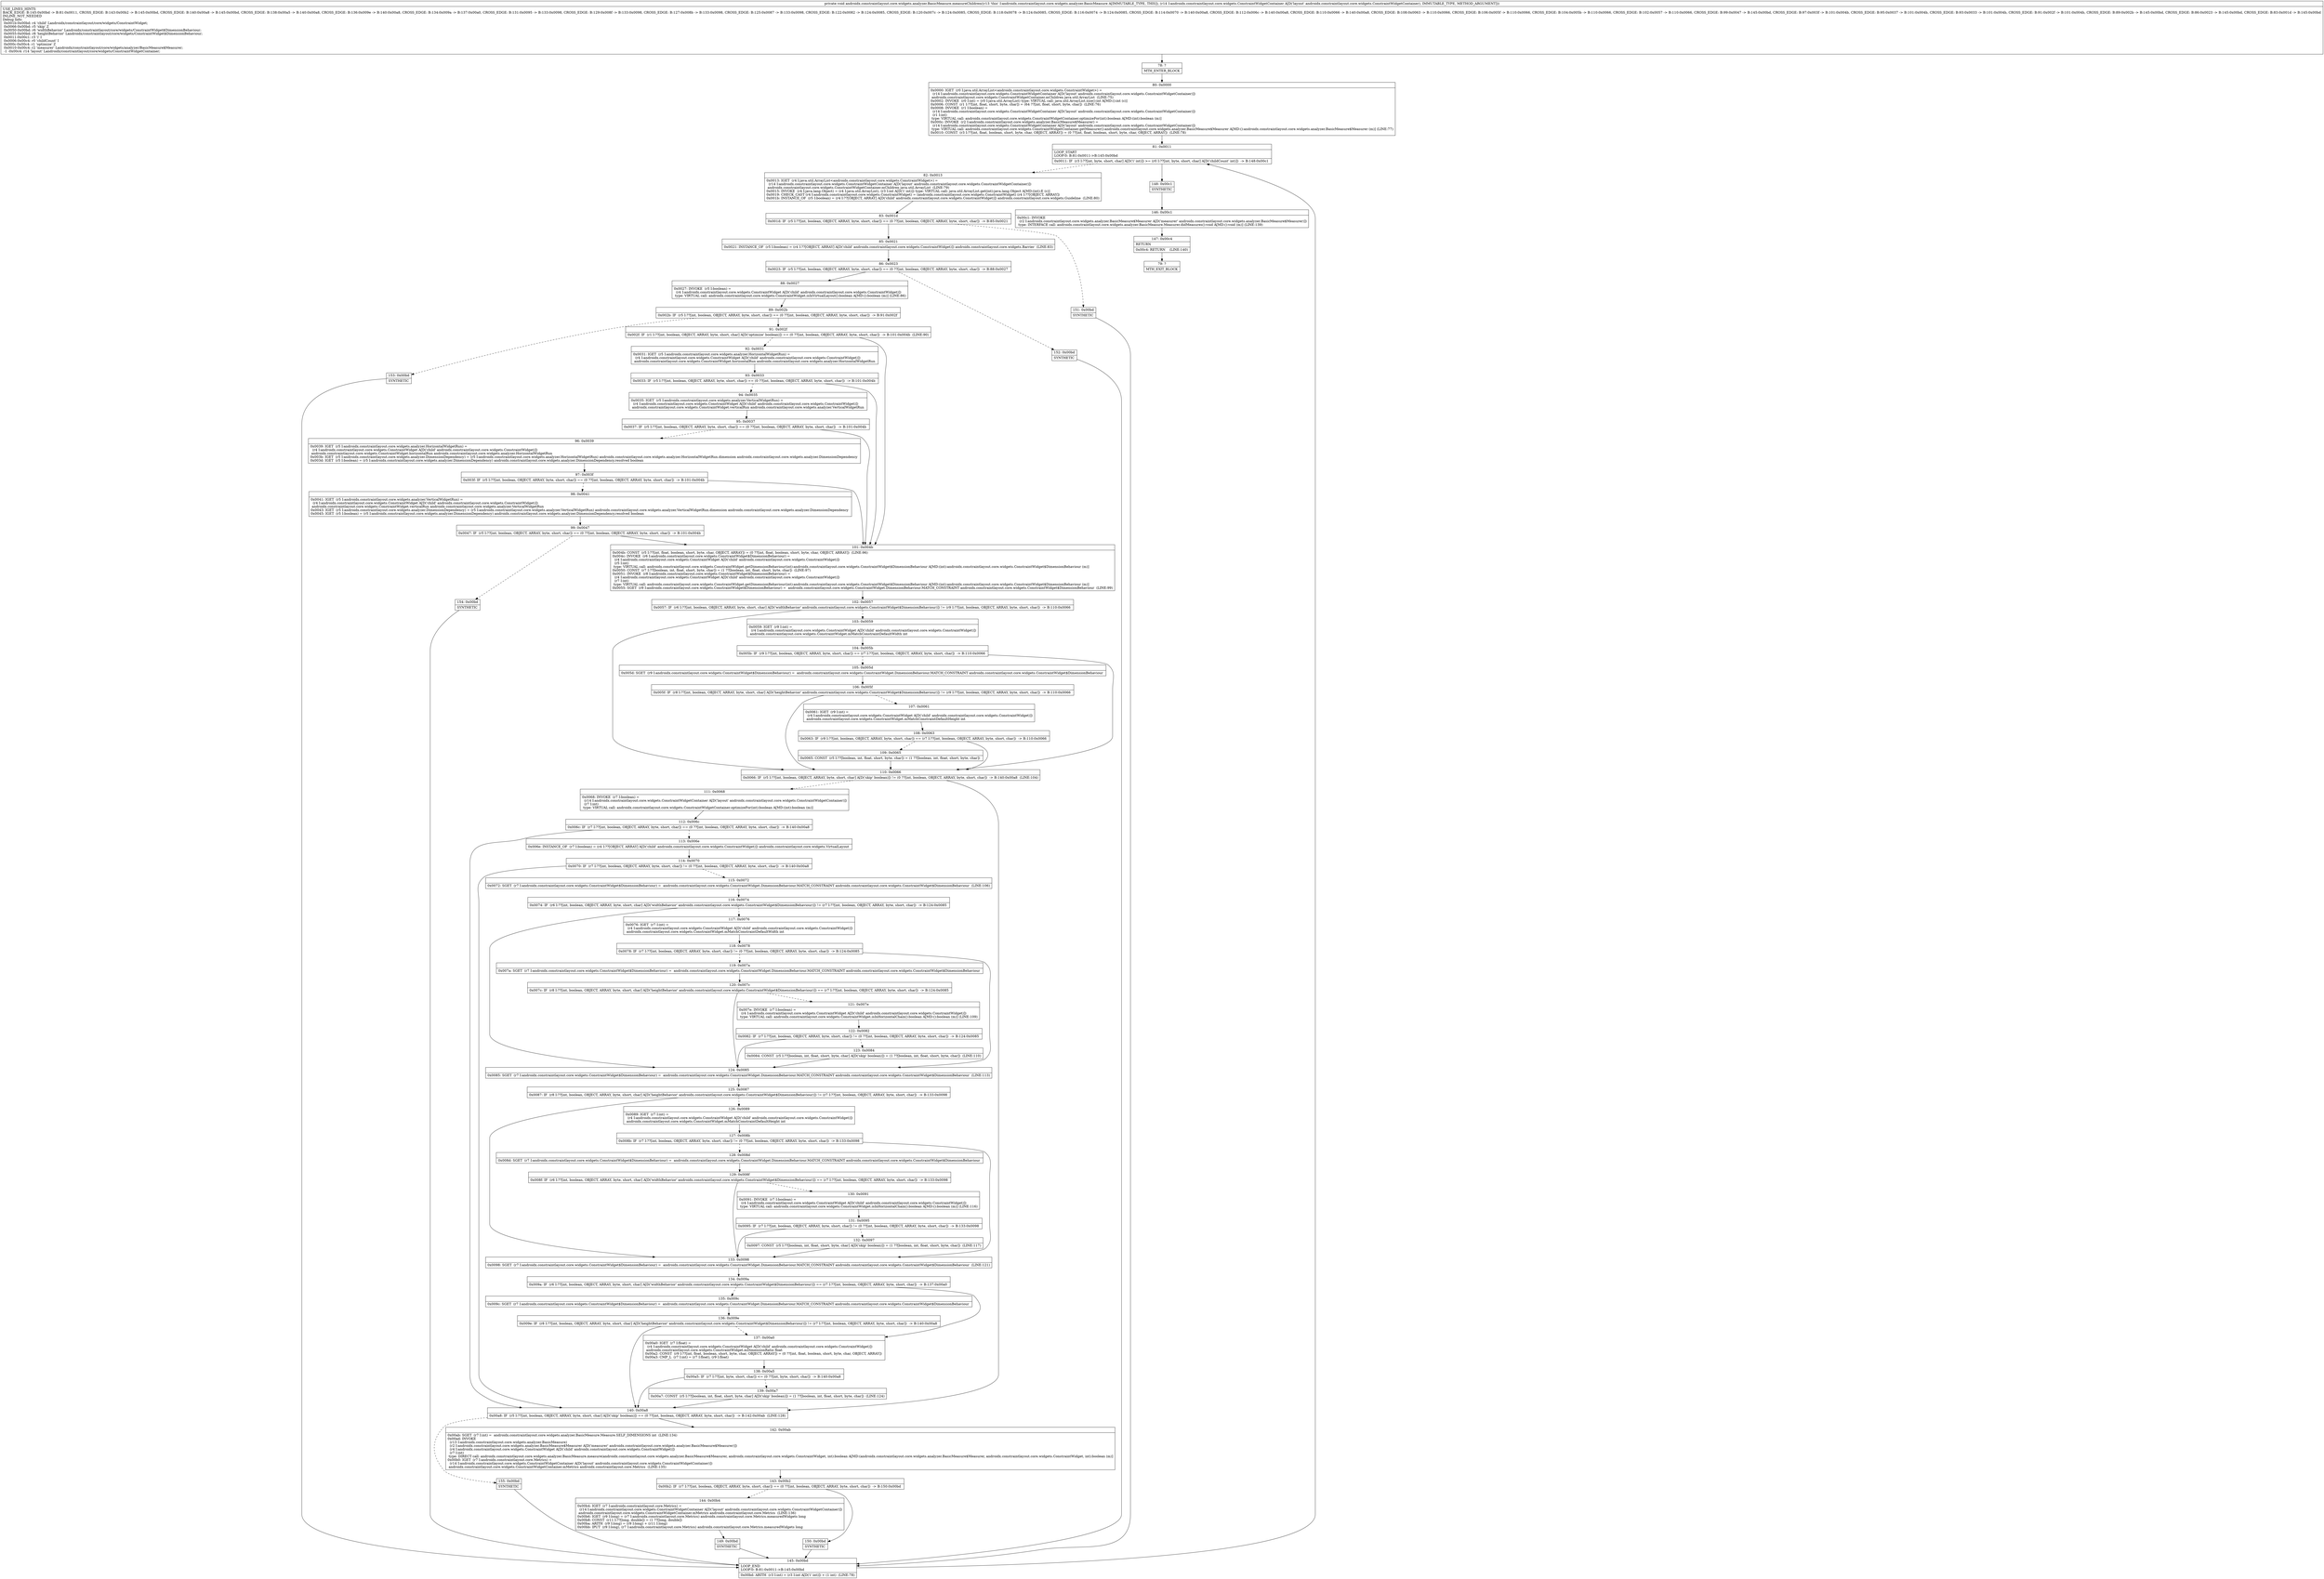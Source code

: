 digraph "CFG forandroidx.constraintlayout.core.widgets.analyzer.BasicMeasure.measureChildren(Landroidx\/constraintlayout\/core\/widgets\/ConstraintWidgetContainer;)V" {
Node_78 [shape=record,label="{78\:\ ?|MTH_ENTER_BLOCK\l}"];
Node_80 [shape=record,label="{80\:\ 0x0000|0x0000: IGET  (r0 I:java.util.ArrayList\<androidx.constraintlayout.core.widgets.ConstraintWidget\>) = \l  (r14 I:androidx.constraintlayout.core.widgets.ConstraintWidgetContainer A[D('layout' androidx.constraintlayout.core.widgets.ConstraintWidgetContainer)])\l androidx.constraintlayout.core.widgets.ConstraintWidgetContainer.mChildren java.util.ArrayList  (LINE:75)\l0x0002: INVOKE  (r0 I:int) = (r0 I:java.util.ArrayList) type: VIRTUAL call: java.util.ArrayList.size():int A[MD:():int (c)]\l0x0006: CONST  (r1 I:??[int, float, short, byte, char]) = (64 ??[int, float, short, byte, char])  (LINE:76)\l0x0008: INVOKE  (r1 I:boolean) = \l  (r14 I:androidx.constraintlayout.core.widgets.ConstraintWidgetContainer A[D('layout' androidx.constraintlayout.core.widgets.ConstraintWidgetContainer)])\l  (r1 I:int)\l type: VIRTUAL call: androidx.constraintlayout.core.widgets.ConstraintWidgetContainer.optimizeFor(int):boolean A[MD:(int):boolean (m)]\l0x000c: INVOKE  (r2 I:androidx.constraintlayout.core.widgets.analyzer.BasicMeasure$Measurer) = \l  (r14 I:androidx.constraintlayout.core.widgets.ConstraintWidgetContainer A[D('layout' androidx.constraintlayout.core.widgets.ConstraintWidgetContainer)])\l type: VIRTUAL call: androidx.constraintlayout.core.widgets.ConstraintWidgetContainer.getMeasurer():androidx.constraintlayout.core.widgets.analyzer.BasicMeasure$Measurer A[MD:():androidx.constraintlayout.core.widgets.analyzer.BasicMeasure$Measurer (m)] (LINE:77)\l0x0010: CONST  (r3 I:??[int, float, boolean, short, byte, char, OBJECT, ARRAY]) = (0 ??[int, float, boolean, short, byte, char, OBJECT, ARRAY])  (LINE:78)\l}"];
Node_81 [shape=record,label="{81\:\ 0x0011|LOOP_START\lLOOP:0: B:81:0x0011\-\>B:145:0x00bd\l|0x0011: IF  (r3 I:??[int, byte, short, char] A[D('i' int)]) \>= (r0 I:??[int, byte, short, char] A[D('childCount' int)])  \-\> B:148:0x00c1 \l}"];
Node_82 [shape=record,label="{82\:\ 0x0013|0x0013: IGET  (r4 I:java.util.ArrayList\<androidx.constraintlayout.core.widgets.ConstraintWidget\>) = \l  (r14 I:androidx.constraintlayout.core.widgets.ConstraintWidgetContainer A[D('layout' androidx.constraintlayout.core.widgets.ConstraintWidgetContainer)])\l androidx.constraintlayout.core.widgets.ConstraintWidgetContainer.mChildren java.util.ArrayList  (LINE:79)\l0x0015: INVOKE  (r4 I:java.lang.Object) = (r4 I:java.util.ArrayList), (r3 I:int A[D('i' int)]) type: VIRTUAL call: java.util.ArrayList.get(int):java.lang.Object A[MD:(int):E (c)]\l0x0019: CHECK_CAST (r4 I:androidx.constraintlayout.core.widgets.ConstraintWidget) = (androidx.constraintlayout.core.widgets.ConstraintWidget) (r4 I:??[OBJECT, ARRAY]) \l0x001b: INSTANCE_OF  (r5 I:boolean) = (r4 I:??[OBJECT, ARRAY] A[D('child' androidx.constraintlayout.core.widgets.ConstraintWidget)]) androidx.constraintlayout.core.widgets.Guideline  (LINE:80)\l}"];
Node_83 [shape=record,label="{83\:\ 0x001d|0x001d: IF  (r5 I:??[int, boolean, OBJECT, ARRAY, byte, short, char]) == (0 ??[int, boolean, OBJECT, ARRAY, byte, short, char])  \-\> B:85:0x0021 \l}"];
Node_85 [shape=record,label="{85\:\ 0x0021|0x0021: INSTANCE_OF  (r5 I:boolean) = (r4 I:??[OBJECT, ARRAY] A[D('child' androidx.constraintlayout.core.widgets.ConstraintWidget)]) androidx.constraintlayout.core.widgets.Barrier  (LINE:83)\l}"];
Node_86 [shape=record,label="{86\:\ 0x0023|0x0023: IF  (r5 I:??[int, boolean, OBJECT, ARRAY, byte, short, char]) == (0 ??[int, boolean, OBJECT, ARRAY, byte, short, char])  \-\> B:88:0x0027 \l}"];
Node_88 [shape=record,label="{88\:\ 0x0027|0x0027: INVOKE  (r5 I:boolean) = \l  (r4 I:androidx.constraintlayout.core.widgets.ConstraintWidget A[D('child' androidx.constraintlayout.core.widgets.ConstraintWidget)])\l type: VIRTUAL call: androidx.constraintlayout.core.widgets.ConstraintWidget.isInVirtualLayout():boolean A[MD:():boolean (m)] (LINE:86)\l}"];
Node_89 [shape=record,label="{89\:\ 0x002b|0x002b: IF  (r5 I:??[int, boolean, OBJECT, ARRAY, byte, short, char]) == (0 ??[int, boolean, OBJECT, ARRAY, byte, short, char])  \-\> B:91:0x002f \l}"];
Node_91 [shape=record,label="{91\:\ 0x002f|0x002f: IF  (r1 I:??[int, boolean, OBJECT, ARRAY, byte, short, char] A[D('optimize' boolean)]) == (0 ??[int, boolean, OBJECT, ARRAY, byte, short, char])  \-\> B:101:0x004b  (LINE:90)\l}"];
Node_92 [shape=record,label="{92\:\ 0x0031|0x0031: IGET  (r5 I:androidx.constraintlayout.core.widgets.analyzer.HorizontalWidgetRun) = \l  (r4 I:androidx.constraintlayout.core.widgets.ConstraintWidget A[D('child' androidx.constraintlayout.core.widgets.ConstraintWidget)])\l androidx.constraintlayout.core.widgets.ConstraintWidget.horizontalRun androidx.constraintlayout.core.widgets.analyzer.HorizontalWidgetRun \l}"];
Node_93 [shape=record,label="{93\:\ 0x0033|0x0033: IF  (r5 I:??[int, boolean, OBJECT, ARRAY, byte, short, char]) == (0 ??[int, boolean, OBJECT, ARRAY, byte, short, char])  \-\> B:101:0x004b \l}"];
Node_94 [shape=record,label="{94\:\ 0x0035|0x0035: IGET  (r5 I:androidx.constraintlayout.core.widgets.analyzer.VerticalWidgetRun) = \l  (r4 I:androidx.constraintlayout.core.widgets.ConstraintWidget A[D('child' androidx.constraintlayout.core.widgets.ConstraintWidget)])\l androidx.constraintlayout.core.widgets.ConstraintWidget.verticalRun androidx.constraintlayout.core.widgets.analyzer.VerticalWidgetRun \l}"];
Node_95 [shape=record,label="{95\:\ 0x0037|0x0037: IF  (r5 I:??[int, boolean, OBJECT, ARRAY, byte, short, char]) == (0 ??[int, boolean, OBJECT, ARRAY, byte, short, char])  \-\> B:101:0x004b \l}"];
Node_96 [shape=record,label="{96\:\ 0x0039|0x0039: IGET  (r5 I:androidx.constraintlayout.core.widgets.analyzer.HorizontalWidgetRun) = \l  (r4 I:androidx.constraintlayout.core.widgets.ConstraintWidget A[D('child' androidx.constraintlayout.core.widgets.ConstraintWidget)])\l androidx.constraintlayout.core.widgets.ConstraintWidget.horizontalRun androidx.constraintlayout.core.widgets.analyzer.HorizontalWidgetRun \l0x003b: IGET  (r5 I:androidx.constraintlayout.core.widgets.analyzer.DimensionDependency) = (r5 I:androidx.constraintlayout.core.widgets.analyzer.HorizontalWidgetRun) androidx.constraintlayout.core.widgets.analyzer.HorizontalWidgetRun.dimension androidx.constraintlayout.core.widgets.analyzer.DimensionDependency \l0x003d: IGET  (r5 I:boolean) = (r5 I:androidx.constraintlayout.core.widgets.analyzer.DimensionDependency) androidx.constraintlayout.core.widgets.analyzer.DimensionDependency.resolved boolean \l}"];
Node_97 [shape=record,label="{97\:\ 0x003f|0x003f: IF  (r5 I:??[int, boolean, OBJECT, ARRAY, byte, short, char]) == (0 ??[int, boolean, OBJECT, ARRAY, byte, short, char])  \-\> B:101:0x004b \l}"];
Node_98 [shape=record,label="{98\:\ 0x0041|0x0041: IGET  (r5 I:androidx.constraintlayout.core.widgets.analyzer.VerticalWidgetRun) = \l  (r4 I:androidx.constraintlayout.core.widgets.ConstraintWidget A[D('child' androidx.constraintlayout.core.widgets.ConstraintWidget)])\l androidx.constraintlayout.core.widgets.ConstraintWidget.verticalRun androidx.constraintlayout.core.widgets.analyzer.VerticalWidgetRun \l0x0043: IGET  (r5 I:androidx.constraintlayout.core.widgets.analyzer.DimensionDependency) = (r5 I:androidx.constraintlayout.core.widgets.analyzer.VerticalWidgetRun) androidx.constraintlayout.core.widgets.analyzer.VerticalWidgetRun.dimension androidx.constraintlayout.core.widgets.analyzer.DimensionDependency \l0x0045: IGET  (r5 I:boolean) = (r5 I:androidx.constraintlayout.core.widgets.analyzer.DimensionDependency) androidx.constraintlayout.core.widgets.analyzer.DimensionDependency.resolved boolean \l}"];
Node_99 [shape=record,label="{99\:\ 0x0047|0x0047: IF  (r5 I:??[int, boolean, OBJECT, ARRAY, byte, short, char]) == (0 ??[int, boolean, OBJECT, ARRAY, byte, short, char])  \-\> B:101:0x004b \l}"];
Node_154 [shape=record,label="{154\:\ 0x00bd|SYNTHETIC\l}"];
Node_145 [shape=record,label="{145\:\ 0x00bd|LOOP_END\lLOOP:0: B:81:0x0011\-\>B:145:0x00bd\l|0x00bd: ARITH  (r3 I:int) = (r3 I:int A[D('i' int)]) + (1 int)  (LINE:78)\l}"];
Node_101 [shape=record,label="{101\:\ 0x004b|0x004b: CONST  (r5 I:??[int, float, boolean, short, byte, char, OBJECT, ARRAY]) = (0 ??[int, float, boolean, short, byte, char, OBJECT, ARRAY])  (LINE:96)\l0x004c: INVOKE  (r6 I:androidx.constraintlayout.core.widgets.ConstraintWidget$DimensionBehaviour) = \l  (r4 I:androidx.constraintlayout.core.widgets.ConstraintWidget A[D('child' androidx.constraintlayout.core.widgets.ConstraintWidget)])\l  (r5 I:int)\l type: VIRTUAL call: androidx.constraintlayout.core.widgets.ConstraintWidget.getDimensionBehaviour(int):androidx.constraintlayout.core.widgets.ConstraintWidget$DimensionBehaviour A[MD:(int):androidx.constraintlayout.core.widgets.ConstraintWidget$DimensionBehaviour (m)]\l0x0050: CONST  (r7 I:??[boolean, int, float, short, byte, char]) = (1 ??[boolean, int, float, short, byte, char])  (LINE:97)\l0x0051: INVOKE  (r8 I:androidx.constraintlayout.core.widgets.ConstraintWidget$DimensionBehaviour) = \l  (r4 I:androidx.constraintlayout.core.widgets.ConstraintWidget A[D('child' androidx.constraintlayout.core.widgets.ConstraintWidget)])\l  (r7 I:int)\l type: VIRTUAL call: androidx.constraintlayout.core.widgets.ConstraintWidget.getDimensionBehaviour(int):androidx.constraintlayout.core.widgets.ConstraintWidget$DimensionBehaviour A[MD:(int):androidx.constraintlayout.core.widgets.ConstraintWidget$DimensionBehaviour (m)]\l0x0055: SGET  (r9 I:androidx.constraintlayout.core.widgets.ConstraintWidget$DimensionBehaviour) =  androidx.constraintlayout.core.widgets.ConstraintWidget.DimensionBehaviour.MATCH_CONSTRAINT androidx.constraintlayout.core.widgets.ConstraintWidget$DimensionBehaviour  (LINE:99)\l}"];
Node_102 [shape=record,label="{102\:\ 0x0057|0x0057: IF  (r6 I:??[int, boolean, OBJECT, ARRAY, byte, short, char] A[D('widthBehavior' androidx.constraintlayout.core.widgets.ConstraintWidget$DimensionBehaviour)]) != (r9 I:??[int, boolean, OBJECT, ARRAY, byte, short, char])  \-\> B:110:0x0066 \l}"];
Node_103 [shape=record,label="{103\:\ 0x0059|0x0059: IGET  (r9 I:int) = \l  (r4 I:androidx.constraintlayout.core.widgets.ConstraintWidget A[D('child' androidx.constraintlayout.core.widgets.ConstraintWidget)])\l androidx.constraintlayout.core.widgets.ConstraintWidget.mMatchConstraintDefaultWidth int \l}"];
Node_104 [shape=record,label="{104\:\ 0x005b|0x005b: IF  (r9 I:??[int, boolean, OBJECT, ARRAY, byte, short, char]) == (r7 I:??[int, boolean, OBJECT, ARRAY, byte, short, char])  \-\> B:110:0x0066 \l}"];
Node_105 [shape=record,label="{105\:\ 0x005d|0x005d: SGET  (r9 I:androidx.constraintlayout.core.widgets.ConstraintWidget$DimensionBehaviour) =  androidx.constraintlayout.core.widgets.ConstraintWidget.DimensionBehaviour.MATCH_CONSTRAINT androidx.constraintlayout.core.widgets.ConstraintWidget$DimensionBehaviour \l}"];
Node_106 [shape=record,label="{106\:\ 0x005f|0x005f: IF  (r8 I:??[int, boolean, OBJECT, ARRAY, byte, short, char] A[D('heightBehavior' androidx.constraintlayout.core.widgets.ConstraintWidget$DimensionBehaviour)]) != (r9 I:??[int, boolean, OBJECT, ARRAY, byte, short, char])  \-\> B:110:0x0066 \l}"];
Node_107 [shape=record,label="{107\:\ 0x0061|0x0061: IGET  (r9 I:int) = \l  (r4 I:androidx.constraintlayout.core.widgets.ConstraintWidget A[D('child' androidx.constraintlayout.core.widgets.ConstraintWidget)])\l androidx.constraintlayout.core.widgets.ConstraintWidget.mMatchConstraintDefaultHeight int \l}"];
Node_108 [shape=record,label="{108\:\ 0x0063|0x0063: IF  (r9 I:??[int, boolean, OBJECT, ARRAY, byte, short, char]) == (r7 I:??[int, boolean, OBJECT, ARRAY, byte, short, char])  \-\> B:110:0x0066 \l}"];
Node_109 [shape=record,label="{109\:\ 0x0065|0x0065: CONST  (r5 I:??[boolean, int, float, short, byte, char]) = (1 ??[boolean, int, float, short, byte, char]) \l}"];
Node_110 [shape=record,label="{110\:\ 0x0066|0x0066: IF  (r5 I:??[int, boolean, OBJECT, ARRAY, byte, short, char] A[D('skip' boolean)]) != (0 ??[int, boolean, OBJECT, ARRAY, byte, short, char])  \-\> B:140:0x00a8  (LINE:104)\l}"];
Node_111 [shape=record,label="{111\:\ 0x0068|0x0068: INVOKE  (r7 I:boolean) = \l  (r14 I:androidx.constraintlayout.core.widgets.ConstraintWidgetContainer A[D('layout' androidx.constraintlayout.core.widgets.ConstraintWidgetContainer)])\l  (r7 I:int)\l type: VIRTUAL call: androidx.constraintlayout.core.widgets.ConstraintWidgetContainer.optimizeFor(int):boolean A[MD:(int):boolean (m)]\l}"];
Node_112 [shape=record,label="{112\:\ 0x006c|0x006c: IF  (r7 I:??[int, boolean, OBJECT, ARRAY, byte, short, char]) == (0 ??[int, boolean, OBJECT, ARRAY, byte, short, char])  \-\> B:140:0x00a8 \l}"];
Node_113 [shape=record,label="{113\:\ 0x006e|0x006e: INSTANCE_OF  (r7 I:boolean) = (r4 I:??[OBJECT, ARRAY] A[D('child' androidx.constraintlayout.core.widgets.ConstraintWidget)]) androidx.constraintlayout.core.widgets.VirtualLayout \l}"];
Node_114 [shape=record,label="{114\:\ 0x0070|0x0070: IF  (r7 I:??[int, boolean, OBJECT, ARRAY, byte, short, char]) != (0 ??[int, boolean, OBJECT, ARRAY, byte, short, char])  \-\> B:140:0x00a8 \l}"];
Node_115 [shape=record,label="{115\:\ 0x0072|0x0072: SGET  (r7 I:androidx.constraintlayout.core.widgets.ConstraintWidget$DimensionBehaviour) =  androidx.constraintlayout.core.widgets.ConstraintWidget.DimensionBehaviour.MATCH_CONSTRAINT androidx.constraintlayout.core.widgets.ConstraintWidget$DimensionBehaviour  (LINE:106)\l}"];
Node_116 [shape=record,label="{116\:\ 0x0074|0x0074: IF  (r6 I:??[int, boolean, OBJECT, ARRAY, byte, short, char] A[D('widthBehavior' androidx.constraintlayout.core.widgets.ConstraintWidget$DimensionBehaviour)]) != (r7 I:??[int, boolean, OBJECT, ARRAY, byte, short, char])  \-\> B:124:0x0085 \l}"];
Node_117 [shape=record,label="{117\:\ 0x0076|0x0076: IGET  (r7 I:int) = \l  (r4 I:androidx.constraintlayout.core.widgets.ConstraintWidget A[D('child' androidx.constraintlayout.core.widgets.ConstraintWidget)])\l androidx.constraintlayout.core.widgets.ConstraintWidget.mMatchConstraintDefaultWidth int \l}"];
Node_118 [shape=record,label="{118\:\ 0x0078|0x0078: IF  (r7 I:??[int, boolean, OBJECT, ARRAY, byte, short, char]) != (0 ??[int, boolean, OBJECT, ARRAY, byte, short, char])  \-\> B:124:0x0085 \l}"];
Node_119 [shape=record,label="{119\:\ 0x007a|0x007a: SGET  (r7 I:androidx.constraintlayout.core.widgets.ConstraintWidget$DimensionBehaviour) =  androidx.constraintlayout.core.widgets.ConstraintWidget.DimensionBehaviour.MATCH_CONSTRAINT androidx.constraintlayout.core.widgets.ConstraintWidget$DimensionBehaviour \l}"];
Node_120 [shape=record,label="{120\:\ 0x007c|0x007c: IF  (r8 I:??[int, boolean, OBJECT, ARRAY, byte, short, char] A[D('heightBehavior' androidx.constraintlayout.core.widgets.ConstraintWidget$DimensionBehaviour)]) == (r7 I:??[int, boolean, OBJECT, ARRAY, byte, short, char])  \-\> B:124:0x0085 \l}"];
Node_121 [shape=record,label="{121\:\ 0x007e|0x007e: INVOKE  (r7 I:boolean) = \l  (r4 I:androidx.constraintlayout.core.widgets.ConstraintWidget A[D('child' androidx.constraintlayout.core.widgets.ConstraintWidget)])\l type: VIRTUAL call: androidx.constraintlayout.core.widgets.ConstraintWidget.isInHorizontalChain():boolean A[MD:():boolean (m)] (LINE:109)\l}"];
Node_122 [shape=record,label="{122\:\ 0x0082|0x0082: IF  (r7 I:??[int, boolean, OBJECT, ARRAY, byte, short, char]) != (0 ??[int, boolean, OBJECT, ARRAY, byte, short, char])  \-\> B:124:0x0085 \l}"];
Node_123 [shape=record,label="{123\:\ 0x0084|0x0084: CONST  (r5 I:??[boolean, int, float, short, byte, char] A[D('skip' boolean)]) = (1 ??[boolean, int, float, short, byte, char])  (LINE:110)\l}"];
Node_124 [shape=record,label="{124\:\ 0x0085|0x0085: SGET  (r7 I:androidx.constraintlayout.core.widgets.ConstraintWidget$DimensionBehaviour) =  androidx.constraintlayout.core.widgets.ConstraintWidget.DimensionBehaviour.MATCH_CONSTRAINT androidx.constraintlayout.core.widgets.ConstraintWidget$DimensionBehaviour  (LINE:113)\l}"];
Node_125 [shape=record,label="{125\:\ 0x0087|0x0087: IF  (r8 I:??[int, boolean, OBJECT, ARRAY, byte, short, char] A[D('heightBehavior' androidx.constraintlayout.core.widgets.ConstraintWidget$DimensionBehaviour)]) != (r7 I:??[int, boolean, OBJECT, ARRAY, byte, short, char])  \-\> B:133:0x0098 \l}"];
Node_126 [shape=record,label="{126\:\ 0x0089|0x0089: IGET  (r7 I:int) = \l  (r4 I:androidx.constraintlayout.core.widgets.ConstraintWidget A[D('child' androidx.constraintlayout.core.widgets.ConstraintWidget)])\l androidx.constraintlayout.core.widgets.ConstraintWidget.mMatchConstraintDefaultHeight int \l}"];
Node_127 [shape=record,label="{127\:\ 0x008b|0x008b: IF  (r7 I:??[int, boolean, OBJECT, ARRAY, byte, short, char]) != (0 ??[int, boolean, OBJECT, ARRAY, byte, short, char])  \-\> B:133:0x0098 \l}"];
Node_128 [shape=record,label="{128\:\ 0x008d|0x008d: SGET  (r7 I:androidx.constraintlayout.core.widgets.ConstraintWidget$DimensionBehaviour) =  androidx.constraintlayout.core.widgets.ConstraintWidget.DimensionBehaviour.MATCH_CONSTRAINT androidx.constraintlayout.core.widgets.ConstraintWidget$DimensionBehaviour \l}"];
Node_129 [shape=record,label="{129\:\ 0x008f|0x008f: IF  (r6 I:??[int, boolean, OBJECT, ARRAY, byte, short, char] A[D('widthBehavior' androidx.constraintlayout.core.widgets.ConstraintWidget$DimensionBehaviour)]) == (r7 I:??[int, boolean, OBJECT, ARRAY, byte, short, char])  \-\> B:133:0x0098 \l}"];
Node_130 [shape=record,label="{130\:\ 0x0091|0x0091: INVOKE  (r7 I:boolean) = \l  (r4 I:androidx.constraintlayout.core.widgets.ConstraintWidget A[D('child' androidx.constraintlayout.core.widgets.ConstraintWidget)])\l type: VIRTUAL call: androidx.constraintlayout.core.widgets.ConstraintWidget.isInHorizontalChain():boolean A[MD:():boolean (m)] (LINE:116)\l}"];
Node_131 [shape=record,label="{131\:\ 0x0095|0x0095: IF  (r7 I:??[int, boolean, OBJECT, ARRAY, byte, short, char]) != (0 ??[int, boolean, OBJECT, ARRAY, byte, short, char])  \-\> B:133:0x0098 \l}"];
Node_132 [shape=record,label="{132\:\ 0x0097|0x0097: CONST  (r5 I:??[boolean, int, float, short, byte, char] A[D('skip' boolean)]) = (1 ??[boolean, int, float, short, byte, char])  (LINE:117)\l}"];
Node_133 [shape=record,label="{133\:\ 0x0098|0x0098: SGET  (r7 I:androidx.constraintlayout.core.widgets.ConstraintWidget$DimensionBehaviour) =  androidx.constraintlayout.core.widgets.ConstraintWidget.DimensionBehaviour.MATCH_CONSTRAINT androidx.constraintlayout.core.widgets.ConstraintWidget$DimensionBehaviour  (LINE:121)\l}"];
Node_134 [shape=record,label="{134\:\ 0x009a|0x009a: IF  (r6 I:??[int, boolean, OBJECT, ARRAY, byte, short, char] A[D('widthBehavior' androidx.constraintlayout.core.widgets.ConstraintWidget$DimensionBehaviour)]) == (r7 I:??[int, boolean, OBJECT, ARRAY, byte, short, char])  \-\> B:137:0x00a0 \l}"];
Node_135 [shape=record,label="{135\:\ 0x009c|0x009c: SGET  (r7 I:androidx.constraintlayout.core.widgets.ConstraintWidget$DimensionBehaviour) =  androidx.constraintlayout.core.widgets.ConstraintWidget.DimensionBehaviour.MATCH_CONSTRAINT androidx.constraintlayout.core.widgets.ConstraintWidget$DimensionBehaviour \l}"];
Node_136 [shape=record,label="{136\:\ 0x009e|0x009e: IF  (r8 I:??[int, boolean, OBJECT, ARRAY, byte, short, char] A[D('heightBehavior' androidx.constraintlayout.core.widgets.ConstraintWidget$DimensionBehaviour)]) != (r7 I:??[int, boolean, OBJECT, ARRAY, byte, short, char])  \-\> B:140:0x00a8 \l}"];
Node_137 [shape=record,label="{137\:\ 0x00a0|0x00a0: IGET  (r7 I:float) = \l  (r4 I:androidx.constraintlayout.core.widgets.ConstraintWidget A[D('child' androidx.constraintlayout.core.widgets.ConstraintWidget)])\l androidx.constraintlayout.core.widgets.ConstraintWidget.mDimensionRatio float \l0x00a2: CONST  (r9 I:??[int, float, boolean, short, byte, char, OBJECT, ARRAY]) = (0 ??[int, float, boolean, short, byte, char, OBJECT, ARRAY]) \l0x00a3: CMP_L  (r7 I:int) = (r7 I:float), (r9 I:float) \l}"];
Node_138 [shape=record,label="{138\:\ 0x00a5|0x00a5: IF  (r7 I:??[int, byte, short, char]) \<= (0 ??[int, byte, short, char])  \-\> B:140:0x00a8 \l}"];
Node_139 [shape=record,label="{139\:\ 0x00a7|0x00a7: CONST  (r5 I:??[boolean, int, float, short, byte, char] A[D('skip' boolean)]) = (1 ??[boolean, int, float, short, byte, char])  (LINE:124)\l}"];
Node_140 [shape=record,label="{140\:\ 0x00a8|0x00a8: IF  (r5 I:??[int, boolean, OBJECT, ARRAY, byte, short, char] A[D('skip' boolean)]) == (0 ??[int, boolean, OBJECT, ARRAY, byte, short, char])  \-\> B:142:0x00ab  (LINE:128)\l}"];
Node_142 [shape=record,label="{142\:\ 0x00ab|0x00ab: SGET  (r7 I:int) =  androidx.constraintlayout.core.widgets.analyzer.BasicMeasure.Measure.SELF_DIMENSIONS int  (LINE:134)\l0x00ad: INVOKE  \l  (r13 I:androidx.constraintlayout.core.widgets.analyzer.BasicMeasure)\l  (r2 I:androidx.constraintlayout.core.widgets.analyzer.BasicMeasure$Measurer A[D('measurer' androidx.constraintlayout.core.widgets.analyzer.BasicMeasure$Measurer)])\l  (r4 I:androidx.constraintlayout.core.widgets.ConstraintWidget A[D('child' androidx.constraintlayout.core.widgets.ConstraintWidget)])\l  (r7 I:int)\l type: DIRECT call: androidx.constraintlayout.core.widgets.analyzer.BasicMeasure.measure(androidx.constraintlayout.core.widgets.analyzer.BasicMeasure$Measurer, androidx.constraintlayout.core.widgets.ConstraintWidget, int):boolean A[MD:(androidx.constraintlayout.core.widgets.analyzer.BasicMeasure$Measurer, androidx.constraintlayout.core.widgets.ConstraintWidget, int):boolean (m)]\l0x00b0: IGET  (r7 I:androidx.constraintlayout.core.Metrics) = \l  (r14 I:androidx.constraintlayout.core.widgets.ConstraintWidgetContainer A[D('layout' androidx.constraintlayout.core.widgets.ConstraintWidgetContainer)])\l androidx.constraintlayout.core.widgets.ConstraintWidgetContainer.mMetrics androidx.constraintlayout.core.Metrics  (LINE:135)\l}"];
Node_143 [shape=record,label="{143\:\ 0x00b2|0x00b2: IF  (r7 I:??[int, boolean, OBJECT, ARRAY, byte, short, char]) == (0 ??[int, boolean, OBJECT, ARRAY, byte, short, char])  \-\> B:150:0x00bd \l}"];
Node_144 [shape=record,label="{144\:\ 0x00b4|0x00b4: IGET  (r7 I:androidx.constraintlayout.core.Metrics) = \l  (r14 I:androidx.constraintlayout.core.widgets.ConstraintWidgetContainer A[D('layout' androidx.constraintlayout.core.widgets.ConstraintWidgetContainer)])\l androidx.constraintlayout.core.widgets.ConstraintWidgetContainer.mMetrics androidx.constraintlayout.core.Metrics  (LINE:136)\l0x00b6: IGET  (r9 I:long) = (r7 I:androidx.constraintlayout.core.Metrics) androidx.constraintlayout.core.Metrics.measuredWidgets long \l0x00b8: CONST  (r11 I:??[long, double]) = (1 ??[long, double]) \l0x00ba: ARITH  (r9 I:long) = (r9 I:long) + (r11 I:long) \l0x00bb: IPUT  (r9 I:long), (r7 I:androidx.constraintlayout.core.Metrics) androidx.constraintlayout.core.Metrics.measuredWidgets long \l}"];
Node_149 [shape=record,label="{149\:\ 0x00bd|SYNTHETIC\l}"];
Node_150 [shape=record,label="{150\:\ 0x00bd|SYNTHETIC\l}"];
Node_155 [shape=record,label="{155\:\ 0x00bd|SYNTHETIC\l}"];
Node_153 [shape=record,label="{153\:\ 0x00bd|SYNTHETIC\l}"];
Node_152 [shape=record,label="{152\:\ 0x00bd|SYNTHETIC\l}"];
Node_151 [shape=record,label="{151\:\ 0x00bd|SYNTHETIC\l}"];
Node_148 [shape=record,label="{148\:\ 0x00c1|SYNTHETIC\l}"];
Node_146 [shape=record,label="{146\:\ 0x00c1|0x00c1: INVOKE  \l  (r2 I:androidx.constraintlayout.core.widgets.analyzer.BasicMeasure$Measurer A[D('measurer' androidx.constraintlayout.core.widgets.analyzer.BasicMeasure$Measurer)])\l type: INTERFACE call: androidx.constraintlayout.core.widgets.analyzer.BasicMeasure.Measurer.didMeasures():void A[MD:():void (m)] (LINE:139)\l}"];
Node_147 [shape=record,label="{147\:\ 0x00c4|RETURN\l|0x00c4: RETURN    (LINE:140)\l}"];
Node_79 [shape=record,label="{79\:\ ?|MTH_EXIT_BLOCK\l}"];
MethodNode[shape=record,label="{private void androidx.constraintlayout.core.widgets.analyzer.BasicMeasure.measureChildren((r13 'this' I:androidx.constraintlayout.core.widgets.analyzer.BasicMeasure A[IMMUTABLE_TYPE, THIS]), (r14 I:androidx.constraintlayout.core.widgets.ConstraintWidgetContainer A[D('layout' androidx.constraintlayout.core.widgets.ConstraintWidgetContainer), IMMUTABLE_TYPE, METHOD_ARGUMENT]))  | USE_LINES_HINTS\lBACK_EDGE: B:145:0x00bd \-\> B:81:0x0011, CROSS_EDGE: B:143:0x00b2 \-\> B:145:0x00bd, CROSS_EDGE: B:140:0x00a8 \-\> B:145:0x00bd, CROSS_EDGE: B:138:0x00a5 \-\> B:140:0x00a8, CROSS_EDGE: B:136:0x009e \-\> B:140:0x00a8, CROSS_EDGE: B:134:0x009a \-\> B:137:0x00a0, CROSS_EDGE: B:131:0x0095 \-\> B:133:0x0098, CROSS_EDGE: B:129:0x008f \-\> B:133:0x0098, CROSS_EDGE: B:127:0x008b \-\> B:133:0x0098, CROSS_EDGE: B:125:0x0087 \-\> B:133:0x0098, CROSS_EDGE: B:122:0x0082 \-\> B:124:0x0085, CROSS_EDGE: B:120:0x007c \-\> B:124:0x0085, CROSS_EDGE: B:118:0x0078 \-\> B:124:0x0085, CROSS_EDGE: B:116:0x0074 \-\> B:124:0x0085, CROSS_EDGE: B:114:0x0070 \-\> B:140:0x00a8, CROSS_EDGE: B:112:0x006c \-\> B:140:0x00a8, CROSS_EDGE: B:110:0x0066 \-\> B:140:0x00a8, CROSS_EDGE: B:108:0x0063 \-\> B:110:0x0066, CROSS_EDGE: B:106:0x005f \-\> B:110:0x0066, CROSS_EDGE: B:104:0x005b \-\> B:110:0x0066, CROSS_EDGE: B:102:0x0057 \-\> B:110:0x0066, CROSS_EDGE: B:99:0x0047 \-\> B:145:0x00bd, CROSS_EDGE: B:97:0x003f \-\> B:101:0x004b, CROSS_EDGE: B:95:0x0037 \-\> B:101:0x004b, CROSS_EDGE: B:93:0x0033 \-\> B:101:0x004b, CROSS_EDGE: B:91:0x002f \-\> B:101:0x004b, CROSS_EDGE: B:89:0x002b \-\> B:145:0x00bd, CROSS_EDGE: B:86:0x0023 \-\> B:145:0x00bd, CROSS_EDGE: B:83:0x001d \-\> B:145:0x00bd\lINLINE_NOT_NEEDED\lDebug Info:\l  0x001b\-0x00bd: r4 'child' Landroidx\/constraintlayout\/core\/widgets\/ConstraintWidget;\l  0x0066\-0x00bd: r5 'skip' Z\l  0x0050\-0x00bd: r6 'widthBehavior' Landroidx\/constraintlayout\/core\/widgets\/ConstraintWidget$DimensionBehaviour;\l  0x0055\-0x00bd: r8 'heightBehavior' Landroidx\/constraintlayout\/core\/widgets\/ConstraintWidget$DimensionBehaviour;\l  0x0011\-0x00c1: r3 'i' I\l  0x0006\-0x00c4: r0 'childCount' I\l  0x000c\-0x00c4: r1 'optimize' Z\l  0x0010\-0x00c4: r2 'measurer' Landroidx\/constraintlayout\/core\/widgets\/analyzer\/BasicMeasure$Measurer;\l  \-1 \-0x00c4: r14 'layout' Landroidx\/constraintlayout\/core\/widgets\/ConstraintWidgetContainer;\l}"];
MethodNode -> Node_78;Node_78 -> Node_80;
Node_80 -> Node_81;
Node_81 -> Node_82[style=dashed];
Node_81 -> Node_148;
Node_82 -> Node_83;
Node_83 -> Node_85;
Node_83 -> Node_151[style=dashed];
Node_85 -> Node_86;
Node_86 -> Node_88;
Node_86 -> Node_152[style=dashed];
Node_88 -> Node_89;
Node_89 -> Node_91;
Node_89 -> Node_153[style=dashed];
Node_91 -> Node_92[style=dashed];
Node_91 -> Node_101;
Node_92 -> Node_93;
Node_93 -> Node_94[style=dashed];
Node_93 -> Node_101;
Node_94 -> Node_95;
Node_95 -> Node_96[style=dashed];
Node_95 -> Node_101;
Node_96 -> Node_97;
Node_97 -> Node_98[style=dashed];
Node_97 -> Node_101;
Node_98 -> Node_99;
Node_99 -> Node_101;
Node_99 -> Node_154[style=dashed];
Node_154 -> Node_145;
Node_145 -> Node_81;
Node_101 -> Node_102;
Node_102 -> Node_103[style=dashed];
Node_102 -> Node_110;
Node_103 -> Node_104;
Node_104 -> Node_105[style=dashed];
Node_104 -> Node_110;
Node_105 -> Node_106;
Node_106 -> Node_107[style=dashed];
Node_106 -> Node_110;
Node_107 -> Node_108;
Node_108 -> Node_109[style=dashed];
Node_108 -> Node_110;
Node_109 -> Node_110;
Node_110 -> Node_111[style=dashed];
Node_110 -> Node_140;
Node_111 -> Node_112;
Node_112 -> Node_113[style=dashed];
Node_112 -> Node_140;
Node_113 -> Node_114;
Node_114 -> Node_115[style=dashed];
Node_114 -> Node_140;
Node_115 -> Node_116;
Node_116 -> Node_117[style=dashed];
Node_116 -> Node_124;
Node_117 -> Node_118;
Node_118 -> Node_119[style=dashed];
Node_118 -> Node_124;
Node_119 -> Node_120;
Node_120 -> Node_121[style=dashed];
Node_120 -> Node_124;
Node_121 -> Node_122;
Node_122 -> Node_123[style=dashed];
Node_122 -> Node_124;
Node_123 -> Node_124;
Node_124 -> Node_125;
Node_125 -> Node_126[style=dashed];
Node_125 -> Node_133;
Node_126 -> Node_127;
Node_127 -> Node_128[style=dashed];
Node_127 -> Node_133;
Node_128 -> Node_129;
Node_129 -> Node_130[style=dashed];
Node_129 -> Node_133;
Node_130 -> Node_131;
Node_131 -> Node_132[style=dashed];
Node_131 -> Node_133;
Node_132 -> Node_133;
Node_133 -> Node_134;
Node_134 -> Node_135[style=dashed];
Node_134 -> Node_137;
Node_135 -> Node_136;
Node_136 -> Node_137[style=dashed];
Node_136 -> Node_140;
Node_137 -> Node_138;
Node_138 -> Node_139[style=dashed];
Node_138 -> Node_140;
Node_139 -> Node_140;
Node_140 -> Node_142;
Node_140 -> Node_155[style=dashed];
Node_142 -> Node_143;
Node_143 -> Node_144[style=dashed];
Node_143 -> Node_150;
Node_144 -> Node_149;
Node_149 -> Node_145;
Node_150 -> Node_145;
Node_155 -> Node_145;
Node_153 -> Node_145;
Node_152 -> Node_145;
Node_151 -> Node_145;
Node_148 -> Node_146;
Node_146 -> Node_147;
Node_147 -> Node_79;
}

